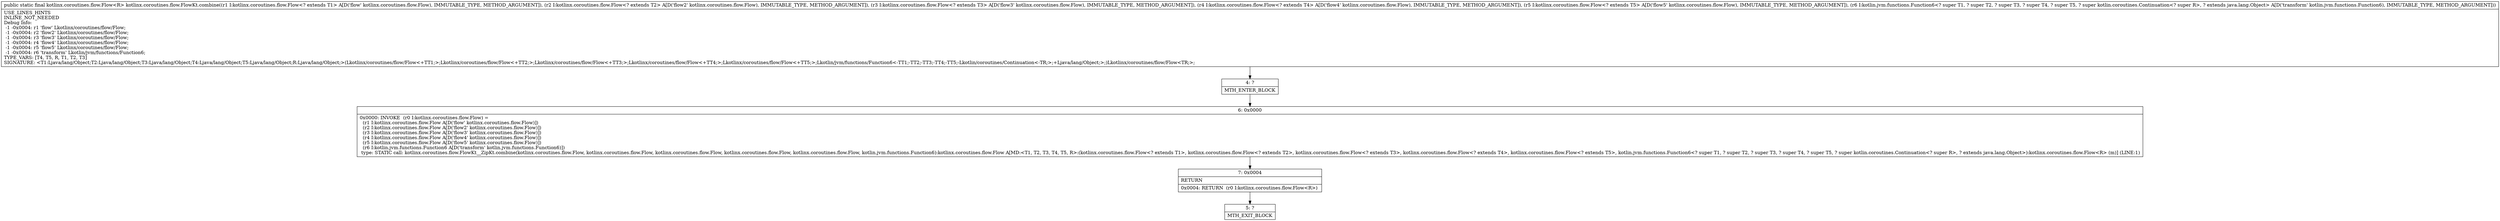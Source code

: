 digraph "CFG forkotlinx.coroutines.flow.FlowKt.combine(Lkotlinx\/coroutines\/flow\/Flow;Lkotlinx\/coroutines\/flow\/Flow;Lkotlinx\/coroutines\/flow\/Flow;Lkotlinx\/coroutines\/flow\/Flow;Lkotlinx\/coroutines\/flow\/Flow;Lkotlin\/jvm\/functions\/Function6;)Lkotlinx\/coroutines\/flow\/Flow;" {
Node_4 [shape=record,label="{4\:\ ?|MTH_ENTER_BLOCK\l}"];
Node_6 [shape=record,label="{6\:\ 0x0000|0x0000: INVOKE  (r0 I:kotlinx.coroutines.flow.Flow) = \l  (r1 I:kotlinx.coroutines.flow.Flow A[D('flow' kotlinx.coroutines.flow.Flow)])\l  (r2 I:kotlinx.coroutines.flow.Flow A[D('flow2' kotlinx.coroutines.flow.Flow)])\l  (r3 I:kotlinx.coroutines.flow.Flow A[D('flow3' kotlinx.coroutines.flow.Flow)])\l  (r4 I:kotlinx.coroutines.flow.Flow A[D('flow4' kotlinx.coroutines.flow.Flow)])\l  (r5 I:kotlinx.coroutines.flow.Flow A[D('flow5' kotlinx.coroutines.flow.Flow)])\l  (r6 I:kotlin.jvm.functions.Function6 A[D('transform' kotlin.jvm.functions.Function6)])\l type: STATIC call: kotlinx.coroutines.flow.FlowKt__ZipKt.combine(kotlinx.coroutines.flow.Flow, kotlinx.coroutines.flow.Flow, kotlinx.coroutines.flow.Flow, kotlinx.coroutines.flow.Flow, kotlinx.coroutines.flow.Flow, kotlin.jvm.functions.Function6):kotlinx.coroutines.flow.Flow A[MD:\<T1, T2, T3, T4, T5, R\>:(kotlinx.coroutines.flow.Flow\<? extends T1\>, kotlinx.coroutines.flow.Flow\<? extends T2\>, kotlinx.coroutines.flow.Flow\<? extends T3\>, kotlinx.coroutines.flow.Flow\<? extends T4\>, kotlinx.coroutines.flow.Flow\<? extends T5\>, kotlin.jvm.functions.Function6\<? super T1, ? super T2, ? super T3, ? super T4, ? super T5, ? super kotlin.coroutines.Continuation\<? super R\>, ? extends java.lang.Object\>):kotlinx.coroutines.flow.Flow\<R\> (m)] (LINE:1)\l}"];
Node_7 [shape=record,label="{7\:\ 0x0004|RETURN\l|0x0004: RETURN  (r0 I:kotlinx.coroutines.flow.Flow\<R\>) \l}"];
Node_5 [shape=record,label="{5\:\ ?|MTH_EXIT_BLOCK\l}"];
MethodNode[shape=record,label="{public static final kotlinx.coroutines.flow.Flow\<R\> kotlinx.coroutines.flow.FlowKt.combine((r1 I:kotlinx.coroutines.flow.Flow\<? extends T1\> A[D('flow' kotlinx.coroutines.flow.Flow), IMMUTABLE_TYPE, METHOD_ARGUMENT]), (r2 I:kotlinx.coroutines.flow.Flow\<? extends T2\> A[D('flow2' kotlinx.coroutines.flow.Flow), IMMUTABLE_TYPE, METHOD_ARGUMENT]), (r3 I:kotlinx.coroutines.flow.Flow\<? extends T3\> A[D('flow3' kotlinx.coroutines.flow.Flow), IMMUTABLE_TYPE, METHOD_ARGUMENT]), (r4 I:kotlinx.coroutines.flow.Flow\<? extends T4\> A[D('flow4' kotlinx.coroutines.flow.Flow), IMMUTABLE_TYPE, METHOD_ARGUMENT]), (r5 I:kotlinx.coroutines.flow.Flow\<? extends T5\> A[D('flow5' kotlinx.coroutines.flow.Flow), IMMUTABLE_TYPE, METHOD_ARGUMENT]), (r6 I:kotlin.jvm.functions.Function6\<? super T1, ? super T2, ? super T3, ? super T4, ? super T5, ? super kotlin.coroutines.Continuation\<? super R\>, ? extends java.lang.Object\> A[D('transform' kotlin.jvm.functions.Function6), IMMUTABLE_TYPE, METHOD_ARGUMENT]))  | USE_LINES_HINTS\lINLINE_NOT_NEEDED\lDebug Info:\l  \-1 \-0x0004: r1 'flow' Lkotlinx\/coroutines\/flow\/Flow;\l  \-1 \-0x0004: r2 'flow2' Lkotlinx\/coroutines\/flow\/Flow;\l  \-1 \-0x0004: r3 'flow3' Lkotlinx\/coroutines\/flow\/Flow;\l  \-1 \-0x0004: r4 'flow4' Lkotlinx\/coroutines\/flow\/Flow;\l  \-1 \-0x0004: r5 'flow5' Lkotlinx\/coroutines\/flow\/Flow;\l  \-1 \-0x0004: r6 'transform' Lkotlin\/jvm\/functions\/Function6;\lTYPE_VARS: [T4, T5, R, T1, T2, T3]\lSIGNATURE: \<T1:Ljava\/lang\/Object;T2:Ljava\/lang\/Object;T3:Ljava\/lang\/Object;T4:Ljava\/lang\/Object;T5:Ljava\/lang\/Object;R:Ljava\/lang\/Object;\>(Lkotlinx\/coroutines\/flow\/Flow\<+TT1;\>;Lkotlinx\/coroutines\/flow\/Flow\<+TT2;\>;Lkotlinx\/coroutines\/flow\/Flow\<+TT3;\>;Lkotlinx\/coroutines\/flow\/Flow\<+TT4;\>;Lkotlinx\/coroutines\/flow\/Flow\<+TT5;\>;Lkotlin\/jvm\/functions\/Function6\<\-TT1;\-TT2;\-TT3;\-TT4;\-TT5;\-Lkotlin\/coroutines\/Continuation\<\-TR;\>;+Ljava\/lang\/Object;\>;)Lkotlinx\/coroutines\/flow\/Flow\<TR;\>;\l}"];
MethodNode -> Node_4;Node_4 -> Node_6;
Node_6 -> Node_7;
Node_7 -> Node_5;
}

